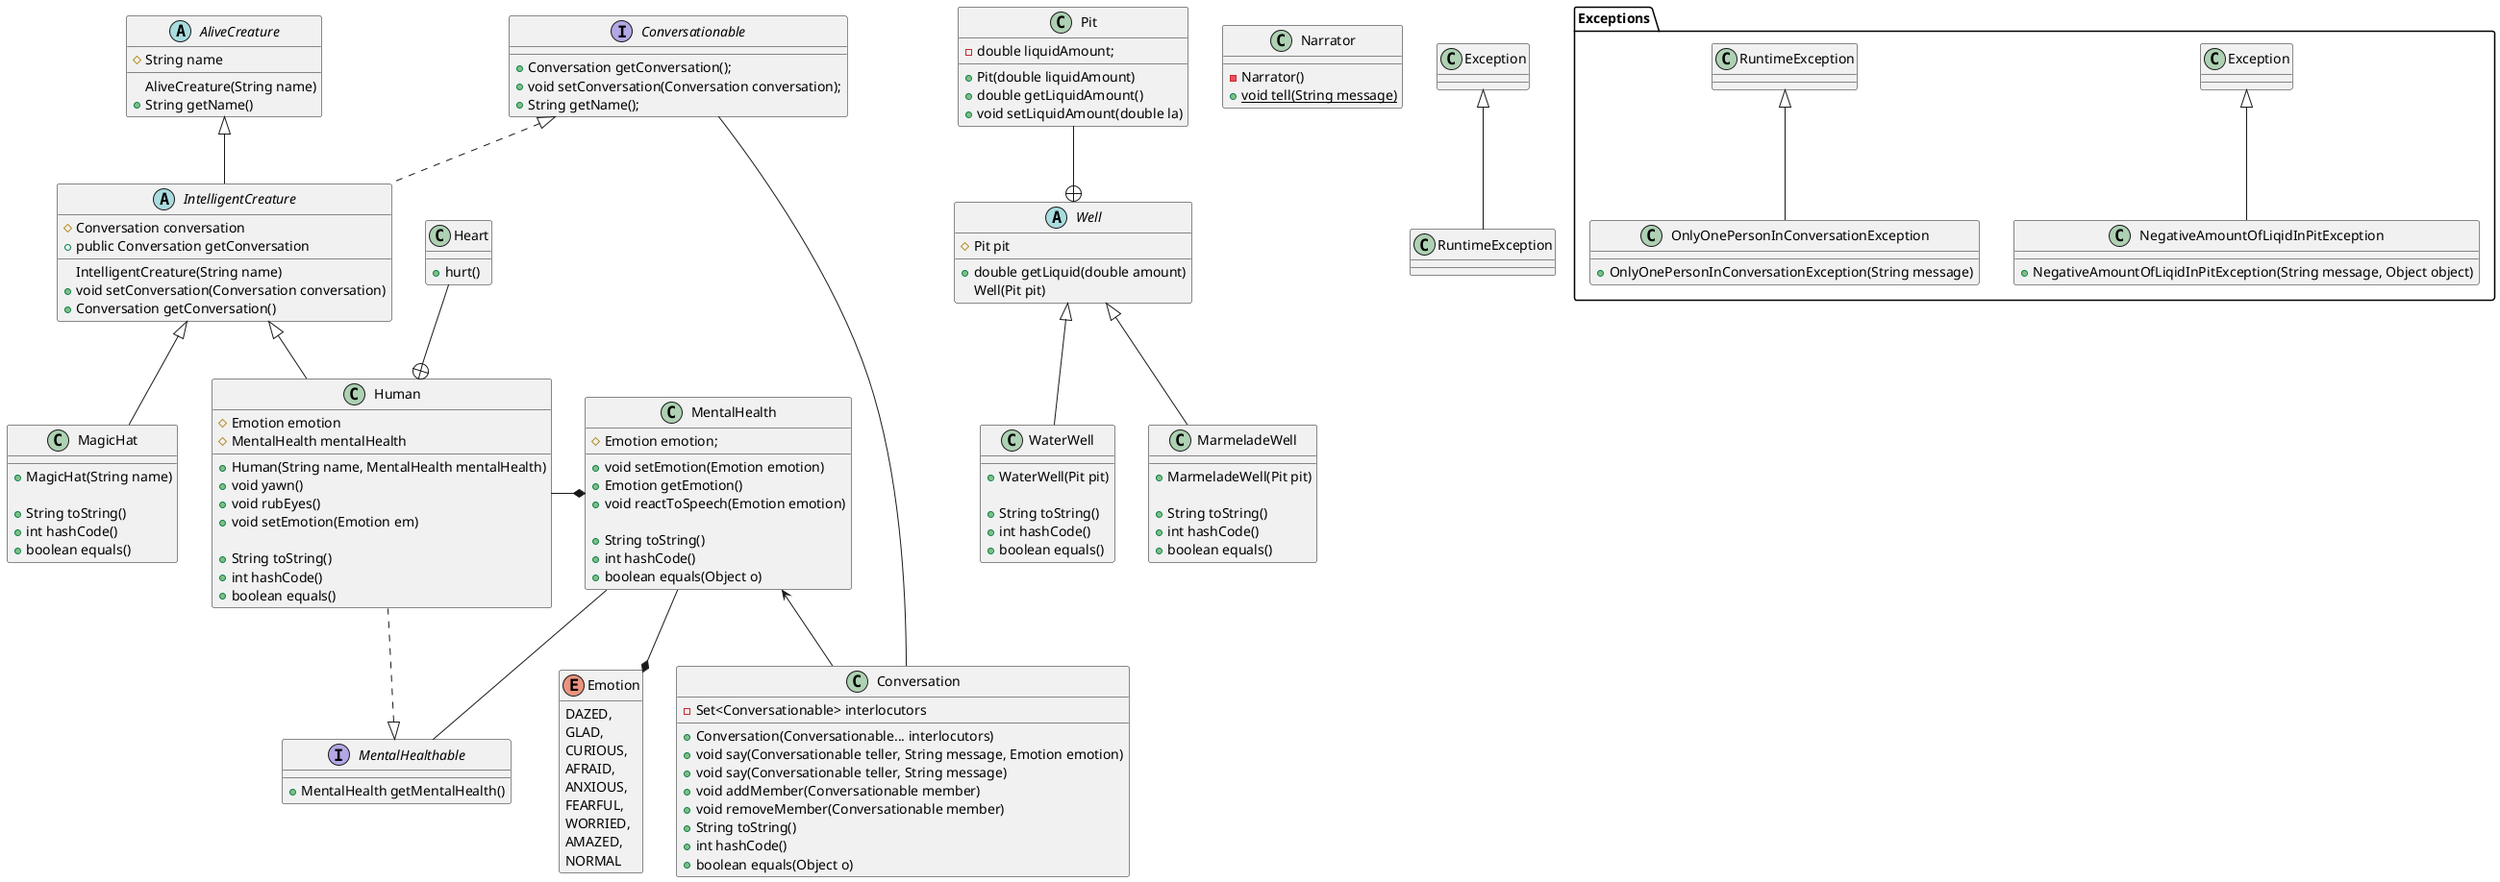 @startuml
'https://plantuml.com/sequence-diagram



abstract class Well{
    # Pit pit
    +double getLiquid(double amount)
    Well(Pit pit)
}

class Pit{
        +Pit(double liquidAmount)

        - double liquidAmount;
        + double getLiquidAmount()
        + void setLiquidAmount(double la)
}
Pit --+ Well

class WaterWell extends Well{
    +WaterWell(Pit pit)

    +String toString()
    +int hashCode()
    +boolean equals()
}

class MarmeladeWell extends Well{
    +MarmeladeWell(Pit pit)

    +String toString()
    +int hashCode()
    +boolean equals()
}

abstract class AliveCreature {
    #String name
    AliveCreature(String name)
    + String getName()
}

abstract class IntelligentCreature extends AliveCreature  implements Conversationable {
    IntelligentCreature(String name)

     # Conversation conversation
     +public Conversation getConversation
     +void setConversation(Conversation conversation)
     +Conversation getConversation()
}


class Conversation{
    -Set<Conversationable> interlocutors
    +Conversation(Conversationable... interlocutors)
    +void say(Conversationable teller, String message, Emotion emotion)
+void say(Conversationable teller, String message)
    +void addMember(Conversationable member)
    +void removeMember(Conversationable member)
    +String toString()
    +int hashCode()
    +boolean equals(Object o)
}

class MagicHat extends IntelligentCreature {
    +MagicHat(String name)

    +String toString()
    +int hashCode()
    +boolean equals()
}

class Human extends IntelligentCreature implements MentalHealthable {
    #Emotion emotion
    # MentalHealth mentalHealth
    +Human(String name, MentalHealth mentalHealth)
    +void yawn()
    +void rubEyes()
    +void setEmotion(Emotion em)

    +String toString()
    +int hashCode()
    +boolean equals()
}


enum Emotion {
    DAZED,
    GLAD,
    CURIOUS,
    AFRAID,
    ANXIOUS,
    FEARFUL,
    WORRIED,
    AMAZED,
    NORMAL
}

class MentalHealth{
    #Emotion emotion;
    +void setEmotion(Emotion emotion)
    +Emotion getEmotion()
    +void reactToSpeech(Emotion emotion)

    +String toString()
    +int hashCode()
    +boolean equals(Object o)
}

MentalHealth <-- Conversation


interface Conversationable{
    +Conversation getConversation();
    +void setConversation(Conversation conversation);
    +String getName();
}
Conversationable -- Conversation

interface MentalHealthable{
    +MentalHealth getMentalHealth()
}
MentalHealth -- MentalHealthable
Human -* MentalHealth

class Narrator{
    -Narrator()
    {static} + void tell(String message)
}

class Heart{
    +hurt()
}
Heart --+ Human

package Exceptions{
    class NegativeAmountOfLiqidInPitException extends Exception{
        +NegativeAmountOfLiqidInPitException(String message, Object object)
    }

    class OnlyOnePersonInConversationException extends RuntimeException{
        +OnlyOnePersonInConversationException(String message)
    }
}

class RuntimeException extends Exception

MentalHealth --* Emotion

hide enum empty methods


@enduml
